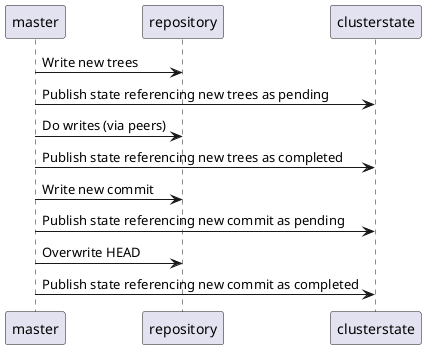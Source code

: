 @startuml

master -> repository: Write new trees
master -> clusterstate: Publish state referencing new trees as pending
master -> repository: Do writes (via peers)
master -> clusterstate: Publish state referencing new trees as completed
master -> repository: Write new commit
master -> clusterstate: Publish state referencing new commit as pending
master -> repository: Overwrite HEAD
master -> clusterstate: Publish state referencing new commit as completed

@enduml